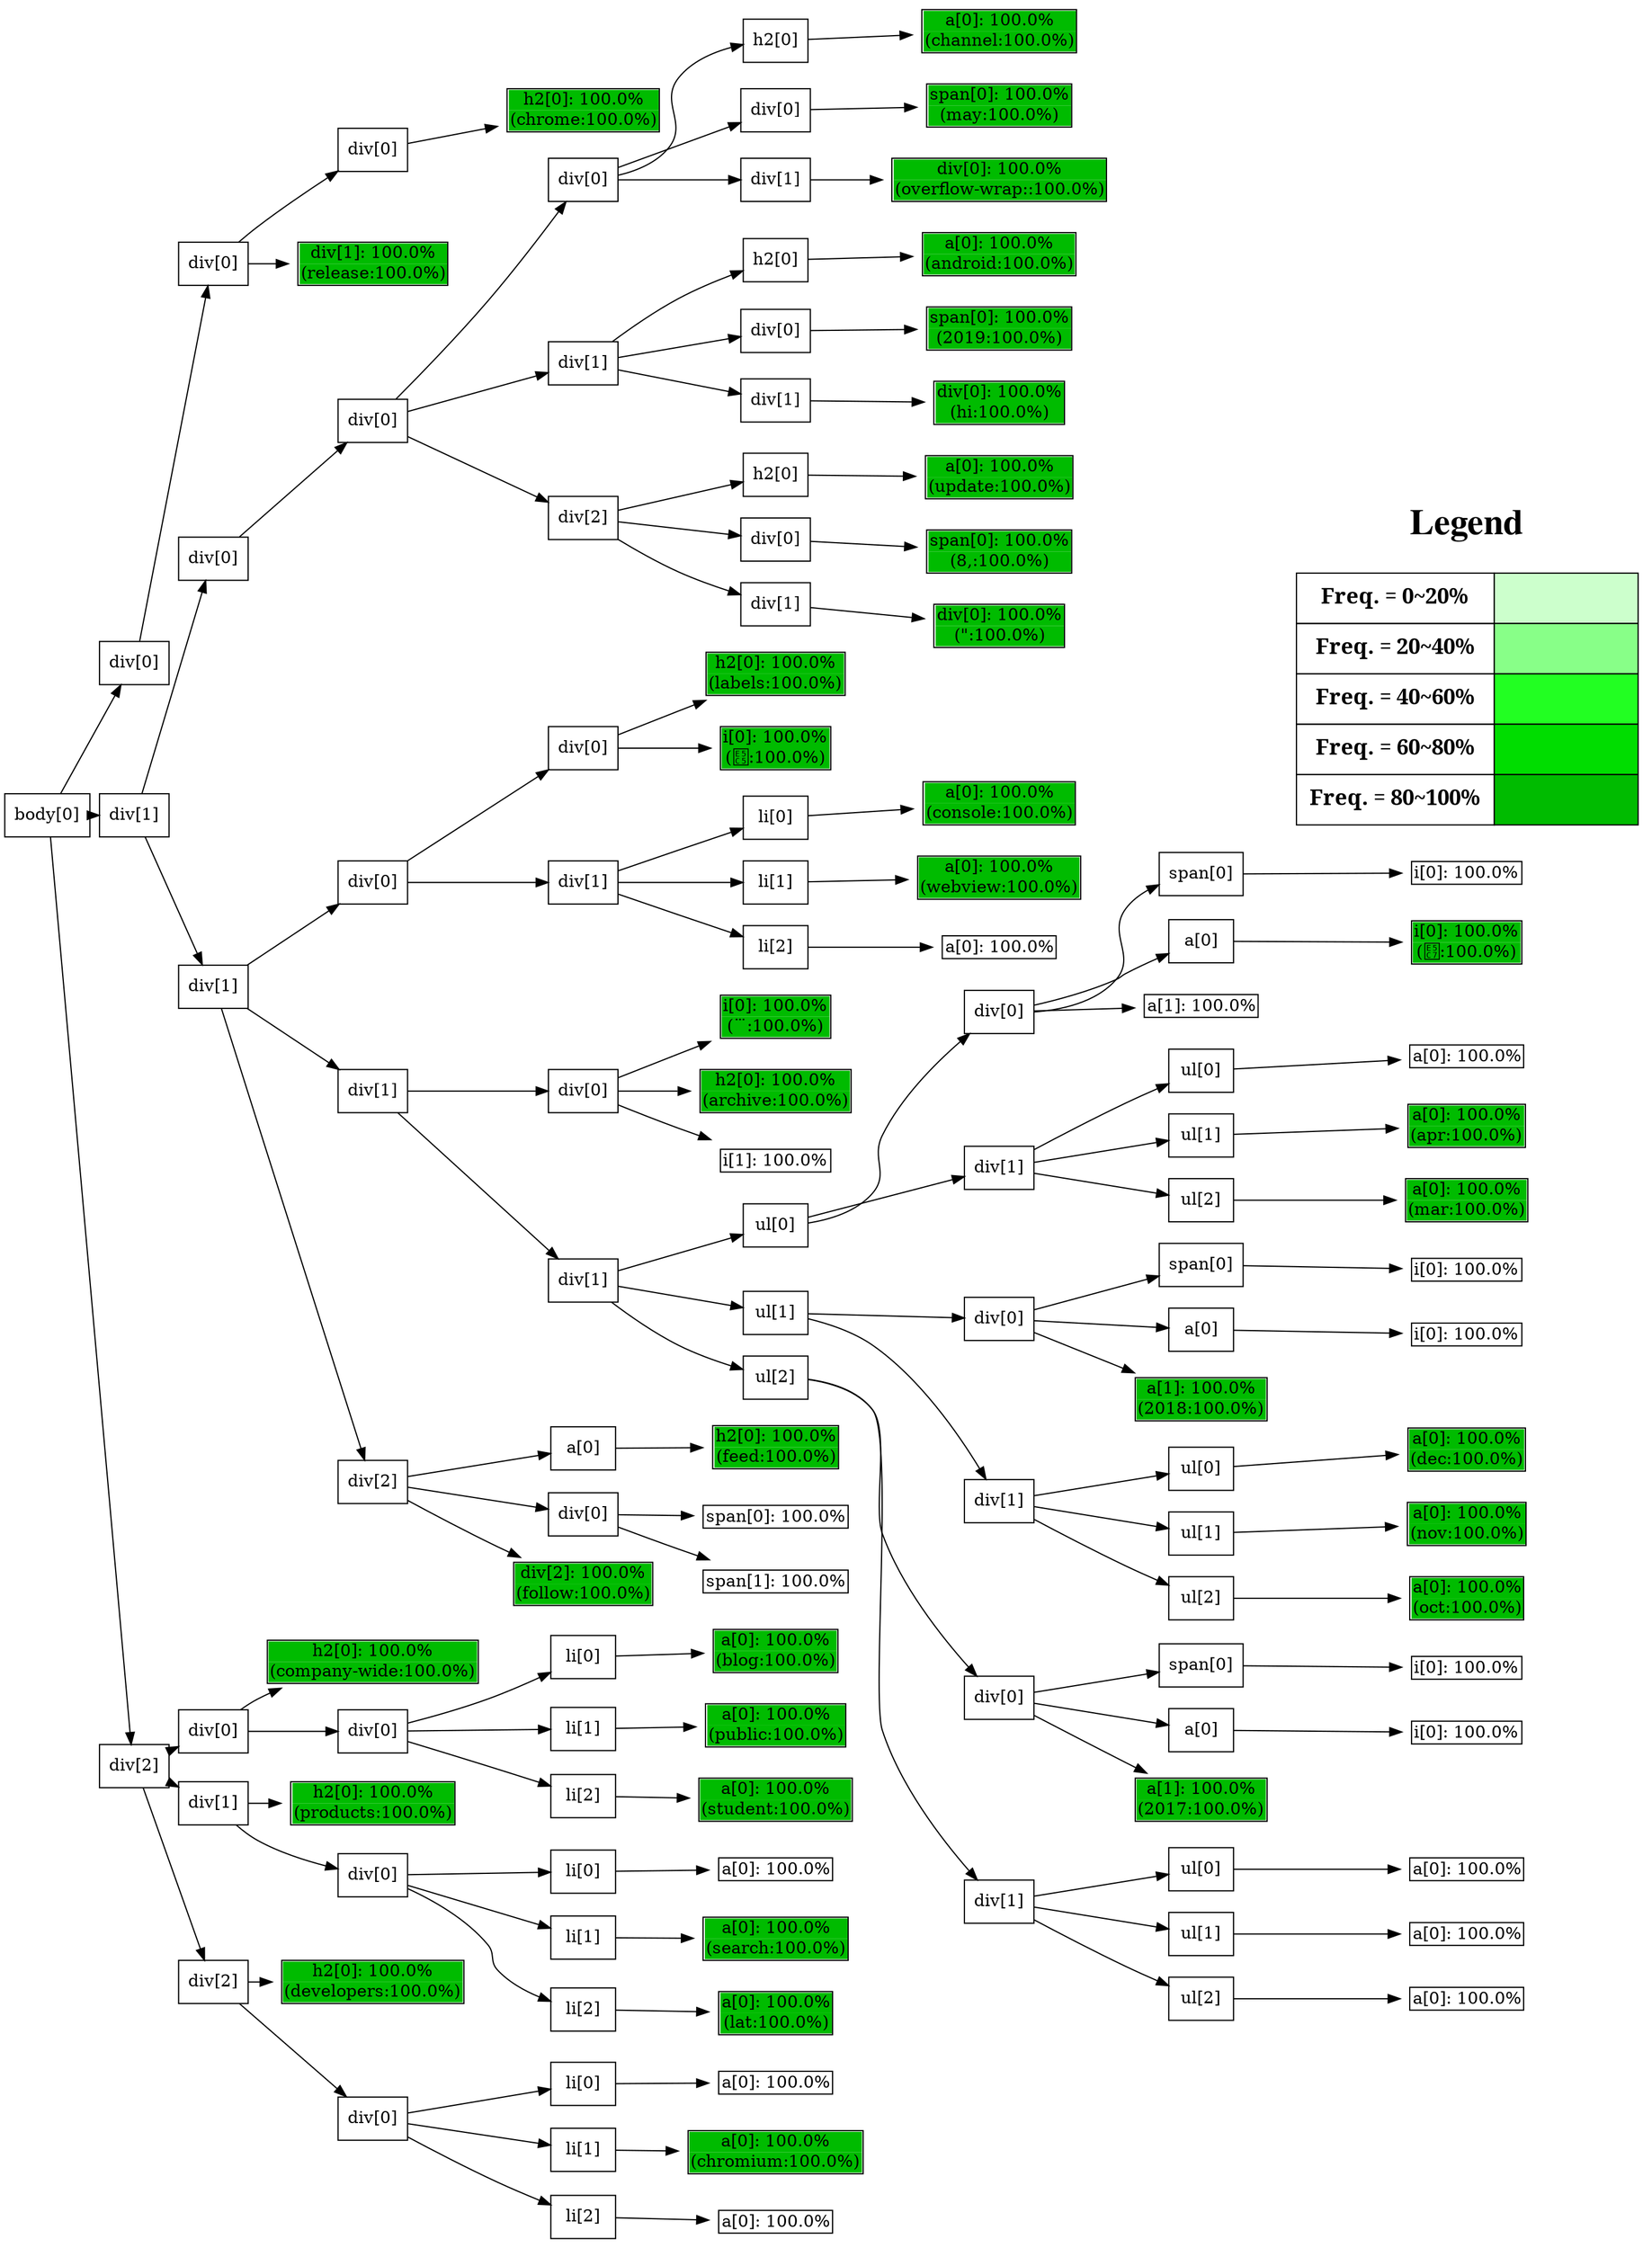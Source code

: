 digraph G {
	graph [bb="0,0,1006.3,1837",
		dpi=200,
		rankdir=LR,
		ranksep=0.005
	];
	node [label="\N"];
	{
		graph [rank=same];
		0		 [height=0.5,
			label="body[0]",
			pos="30.162,1161",
			shape=rectangle,
			width=0.83784];
	}
	{
		graph [rank=same];
		1		 [height=0.5,
			label="div[0]",
			pos="95.324,1445",
			shape=rectangle,
			width=0.75];
		10		 [height=0.5,
			label="div[1]",
			pos="95.324,1161",
			shape=rectangle,
			width=0.75];
		894		 [height=0.5,
			label="div[2]",
			pos="95.324,384",
			shape=rectangle,
			width=0.75];
	}
	{
		graph [rank=same];
		4		 [height=0.5,
			label="div[0]",
			pos="157.32,1623",
			shape=rectangle,
			width=0.75];
		11		 [height=0.5,
			label="div[0]",
			pos="157.32,1253",
			shape=rectangle,
			width=0.75];
		192		 [height=0.5,
			label="div[1]",
			pos="157.32,1033",
			shape=rectangle,
			width=0.75];
		897		 [height=0.5,
			label="div[0]",
			pos="157.32,414",
			shape=rectangle,
			width=0.75];
		909		 [height=0.5,
			label="div[1]",
			pos="157.32,348",
			shape=rectangle,
			width=0.75];
		921		 [height=0.5,
			label="div[2]",
			pos="157.32,203",
			shape=rectangle,
			width=0.75];
	}
	{
		graph [rank=same];
		6		 [height=0.5,
			label="div[0]",
			pos="271.82,1736",
			shape=rectangle,
			width=0.75];
		9		 [height=0.58333,
			label=<<table cellpadding="1.5" cellborder="0" cellspacing="0"><tr><td bgcolor="#00BB00">div[1]: 100.0%</td></tr><tr><td bgcolor="#00BB00">(release:100.0%)</td></tr></table>>,
			pos="271.82,1623",
			shape=none,
			width=1.5972];
		14		 [height=0.5,
			label="div[0]",
			pos="271.82,1454",
			shape=rectangle,
			width=0.75];
		195		 [height=0.5,
			label="div[0]",
			pos="271.82,1120",
			shape=rectangle,
			width=0.75];
		239		 [height=0.5,
			label="div[1]",
			pos="271.82,947",
			shape=rectangle,
			width=0.75];
		883		 [height=0.5,
			label="div[2]",
			pos="271.82,623",
			shape=rectangle,
			width=0.75];
		900		 [height=0.58333,
			label=<<table cellpadding="1.5" cellborder="0" cellspacing="0"><tr><td bgcolor="#00BB00">h2[0]: 100.0%</td></tr><tr><td bgcolor="#00BB00">(company-wide:100.0%)</td></tr></table>>,
			pos="271.82,471",
			shape=none,
			width=2.2083];
		901		 [height=0.5,
			label="div[0]",
			pos="271.82,414",
			shape=rectangle,
			width=0.75];
		912		 [height=0.58333,
			label=<<table cellpadding="1.5" cellborder="0" cellspacing="0"><tr><td bgcolor="#00BB00">h2[0]: 100.0%</td></tr><tr><td bgcolor="#00BB00">(products:100.0%)</td></tr></table>>,
			pos="271.82,348",
			shape=none,
			width=1.7222];
		913		 [height=0.5,
			label="div[0]",
			pos="271.82,290",
			shape=rectangle,
			width=0.75];
		924		 [height=0.58333,
			label=<<table cellpadding="1.5" cellborder="0" cellspacing="0"><tr><td bgcolor="#00BB00">h2[0]: 100.0%</td></tr><tr><td bgcolor="#00BB00">(developers:100.0%)</td></tr></table>>,
			pos="271.82,203",
			shape=none,
			width=1.9028];
		925		 [height=0.5,
			label="div[0]",
			pos="271.82,104",
			shape=rectangle,
			width=0.75];
	}
	{
		graph [rank=same];
		8		 [height=0.58333,
			label=<<table cellpadding="1.5" cellborder="0" cellspacing="0"><tr><td bgcolor="#00BB00">h2[0]: 100.0%</td></tr><tr><td bgcolor="#00BB00">(chrome:100.0%)</td></tr></table>>,
			pos="418.32,1753",
			shape=none,
			width=1.6389];
		15		 [height=0.5,
			label="div[0]",
			pos="418.32,1696",
			shape=rectangle,
			width=0.75];
		32		 [height=0.5,
			label="div[1]",
			pos="418.32,1546",
			shape=rectangle,
			width=0.75];
		49		 [height=0.5,
			label="div[2]",
			pos="418.32,1421",
			shape=rectangle,
			width=0.75];
		196		 [height=0.5,
			label="div[0]",
			pos="418.32,1232",
			shape=rectangle,
			width=0.75];
		199		 [height=0.5,
			label="div[1]",
			pos="418.32,1120",
			shape=rectangle,
			width=0.75];
		240		 [height=0.5,
			label="div[0]",
			pos="418.32,947",
			shape=rectangle,
			width=0.75];
		244		 [height=0.5,
			label="div[1]",
			pos="418.32,799",
			shape=rectangle,
			width=0.75];
		885		 [height=0.5,
			label="a[0]",
			pos="418.32,650",
			shape=rectangle,
			width=0.75];
		887		 [height=0.5,
			label="div[0]",
			pos="418.32,595",
			shape=rectangle,
			width=0.75];
		891		 [height=0.58333,
			label=<<table cellpadding="1.5" cellborder="0" cellspacing="0"><tr><td bgcolor="#00BB00">div[2]: 100.0%</td></tr><tr><td bgcolor="#00BB00">(follow:100.0%)</td></tr></table>>,
			pos="418.32,538",
			shape=none,
			width=1.5556];
		903		 [height=0.5,
			label="li[0]",
			pos="418.32,478",
			shape=rectangle,
			width=0.75];
		905		 [height=0.5,
			label="li[1]",
			pos="418.32,422",
			shape=rectangle,
			width=0.75];
		907		 [height=0.5,
			label="li[2]",
			pos="418.32,365",
			shape=rectangle,
			width=0.75];
		915		 [height=0.5,
			label="li[0]",
			pos="418.32,305",
			shape=rectangle,
			width=0.75];
		917		 [height=0.5,
			label="li[1]",
			pos="418.32,250",
			shape=rectangle,
			width=0.75];
		919		 [height=0.5,
			label="li[2]",
			pos="418.32,192",
			shape=rectangle,
			width=0.75];
		927		 [height=0.5,
			label="li[0]",
			pos="418.32,131",
			shape=rectangle,
			width=0.75];
		929		 [height=0.5,
			label="li[1]",
			pos="418.32,76",
			shape=rectangle,
			width=0.75];
		931		 [height=0.5,
			label="li[2]",
			pos="418.32,19",
			shape=rectangle,
			width=0.75];
	}
	{
		graph [rank=same];
		16		 [height=0.5,
			label="h2[0]",
			pos="551.82,1812",
			shape=rectangle,
			width=0.75];
		18		 [height=0.5,
			label="div[0]",
			pos="551.82,1753",
			shape=rectangle,
			width=0.75];
		21		 [height=0.5,
			label="div[1]",
			pos="551.82,1696",
			shape=rectangle,
			width=0.75];
		33		 [height=0.5,
			label="h2[0]",
			pos="551.82,1633",
			shape=rectangle,
			width=0.75];
		35		 [height=0.5,
			label="div[0]",
			pos="551.82,1575",
			shape=rectangle,
			width=0.75];
		38		 [height=0.5,
			label="div[1]",
			pos="551.82,1518",
			shape=rectangle,
			width=0.75];
		50		 [height=0.5,
			label="h2[0]",
			pos="551.82,1458",
			shape=rectangle,
			width=0.75];
		52		 [height=0.5,
			label="div[0]",
			pos="551.82,1404",
			shape=rectangle,
			width=0.75];
		55		 [height=0.5,
			label="div[1]",
			pos="551.82,1350",
			shape=rectangle,
			width=0.75];
		197		 [height=0.58333,
			label=<<table cellpadding="1.5" cellborder="0" cellspacing="0"><tr><td bgcolor="#00BB00">h2[0]: 100.0%</td></tr><tr><td bgcolor="#00BB00">(labels:100.0%)</td></tr></table>>,
			pos="551.82,1293",
			shape=none,
			width=1.5139];
		198		 [height=0.59722,
			label=<<table cellpadding="1.5" cellborder="0" cellspacing="0"><tr><td bgcolor="#00BB00">i[0]: 100.0%</td></tr><tr><td bgcolor="#00BB00">(:100.0%)</td></tr></table>>,
			pos="551.82,1232",
			shape=none,
			width=1.2778];
		201		 [height=0.5,
			label="li[0]",
			pos="551.82,1174",
			shape=rectangle,
			width=0.75];
		203		 [height=0.5,
			label="li[1]",
			pos="551.82,1120",
			shape=rectangle,
			width=0.75];
		205		 [height=0.5,
			label="li[2]",
			pos="551.82,1066",
			shape=rectangle,
			width=0.75];
		241		 [height=0.59722,
			label=<<table cellpadding="1.5" cellborder="0" cellspacing="0"><tr><td bgcolor="#00BB00">i[0]: 100.0%</td></tr><tr><td bgcolor="#00BB00">(:100.0%)</td></tr></table>>,
			pos="551.82,1008",
			shape=none,
			width=1.2778];
		242		 [height=0.58333,
			label=<<table cellpadding="1.5" cellborder="0" cellspacing="0"><tr><td bgcolor="#00BB00">h2[0]: 100.0%</td></tr><tr><td bgcolor="#00BB00">(archive:100.0%)</td></tr></table>>,
			pos="551.82,947",
			shape=none,
			width=1.625];
		243		 [height=0.5,
			label=<<table cellpadding="1.5" cellborder="0" cellspacing="0"><tr><td bgcolor="None">i[1]: 100.0%</td></tr></table>>,
			pos="551.82,890",
			shape=none,
			width=1.25];
		247		 [height=0.5,
			label="ul[0]",
			pos="551.82,836",
			shape=rectangle,
			width=0.75];
		277		 [height=0.5,
			label="ul[1]",
			pos="551.82,762",
			shape=rectangle,
			width=0.75];
		335		 [height=0.5,
			label="ul[2]",
			pos="551.82,708",
			shape=rectangle,
			width=0.75];
		886		 [height=0.58333,
			label=<<table cellpadding="1.5" cellborder="0" cellspacing="0"><tr><td bgcolor="#00BB00">h2[0]: 100.0%</td></tr><tr><td bgcolor="#00BB00">(feed:100.0%)</td></tr></table>>,
			pos="551.82,651",
			shape=none,
			width=1.3889];
		889		 [height=0.5,
			label=<<table cellpadding="1.5" cellborder="0" cellspacing="0"><tr><td bgcolor="None">span[0]: 100.0%</td></tr></table>>,
			pos="551.82,594",
			shape=none,
			width=1.5556];
		890		 [height=0.5,
			label=<<table cellpadding="1.5" cellborder="0" cellspacing="0"><tr><td bgcolor="None">span[1]: 100.0%</td></tr></table>>,
			pos="551.82,540",
			shape=none,
			width=1.5556];
		904		 [height=0.58333,
			label=<<table cellpadding="1.5" cellborder="0" cellspacing="0"><tr><td bgcolor="#00BB00">a[0]: 100.0%</td></tr><tr><td bgcolor="#00BB00">(blog:100.0%)</td></tr></table>>,
			pos="551.82,483",
			shape=none,
			width=1.4028];
		906		 [height=0.58333,
			label=<<table cellpadding="1.5" cellborder="0" cellspacing="0"><tr><td bgcolor="#00BB00">a[0]: 100.0%</td></tr><tr><td bgcolor="#00BB00">(public:100.0%)</td></tr></table>>,
			pos="551.82,423",
			shape=none,
			width=1.5417];
		908		 [height=0.58333,
			label=<<table cellpadding="1.5" cellborder="0" cellspacing="0"><tr><td bgcolor="#00BB00">a[0]: 100.0%</td></tr><tr><td bgcolor="#00BB00">(student:100.0%)</td></tr></table>>,
			pos="551.82,363",
			shape=none,
			width=1.6111];
		916		 [height=0.5,
			label=<<table cellpadding="1.5" cellborder="0" cellspacing="0"><tr><td bgcolor="None">a[0]: 100.0%</td></tr></table>>,
			pos="551.82,306",
			shape=none,
			width=1.2917];
		918		 [height=0.58333,
			label=<<table cellpadding="1.5" cellborder="0" cellspacing="0"><tr><td bgcolor="#00BB00">a[0]: 100.0%</td></tr><tr><td bgcolor="#00BB00">(search:100.0%)</td></tr></table>>,
			pos="551.82,249",
			shape=none,
			width=1.5556];
		920		 [height=0.58333,
			label=<<table cellpadding="1.5" cellborder="0" cellspacing="0"><tr><td bgcolor="#00BB00">a[0]: 100.0%</td></tr><tr><td bgcolor="#00BB00">(lat:100.0%)</td></tr></table>>,
			pos="551.82,189",
			shape=none,
			width=1.2917];
		928		 [height=0.5,
			label=<<table cellpadding="1.5" cellborder="0" cellspacing="0"><tr><td bgcolor="None">a[0]: 100.0%</td></tr></table>>,
			pos="551.82,132",
			shape=none,
			width=1.2917];
		930		 [height=0.58333,
			label=<<table cellpadding="1.5" cellborder="0" cellspacing="0"><tr><td bgcolor="#00BB00">a[0]: 100.0%</td></tr><tr><td bgcolor="#00BB00">(chromium:100.0%)</td></tr></table>>,
			pos="551.82,75",
			shape=none,
			width=1.8472];
		932		 [height=0.5,
			label=<<table cellpadding="1.5" cellborder="0" cellspacing="0"><tr><td bgcolor="None">a[0]: 100.0%</td></tr></table>>,
			pos="551.82,18",
			shape=none,
			width=1.2917];
	}
	{
		graph [rank=same];
		17		 [height=0.58333,
			label=<<table cellpadding="1.5" cellborder="0" cellspacing="0"><tr><td bgcolor="#00BB00">a[0]: 100.0%</td></tr><tr><td bgcolor="#00BB00">(channel:100.0%)</td></tr></table>>,
			pos="707.32,1816",
			shape=none,
			width=1.6528];
		20		 [height=0.58333,
			label=<<table cellpadding="1.5" cellborder="0" cellspacing="0"><tr><td bgcolor="#00BB00">span[0]: 100.0%</td></tr><tr><td bgcolor="#00BB00">(may:100.0%)</td></tr></table>>,
			pos="707.32,1756",
			shape=none,
			width=1.5556];
		22		 [height=0.58333,
			label=<<table cellpadding="1.5" cellborder="0" cellspacing="0"><tr><td bgcolor="#00BB00">div[0]: 100.0%</td></tr><tr><td bgcolor="#00BB00">(overflow-wrap::100.0%)</td></tr></table>>,
			pos="707.32,1696",
			shape=none,
			width=2.25];
		34		 [height=0.58333,
			label=<<table cellpadding="1.5" cellborder="0" cellspacing="0"><tr><td bgcolor="#00BB00">a[0]: 100.0%</td></tr><tr><td bgcolor="#00BB00">(android:100.0%)</td></tr></table>>,
			pos="707.32,1636",
			shape=none,
			width=1.6528];
		37		 [height=0.58333,
			label=<<table cellpadding="1.5" cellborder="0" cellspacing="0"><tr><td bgcolor="#00BB00">span[0]: 100.0%</td></tr><tr><td bgcolor="#00BB00">(2019:100.0%)</td></tr></table>>,
			pos="707.32,1576",
			shape=none,
			width=1.5556];
		39		 [height=0.58333,
			label=<<table cellpadding="1.5" cellborder="0" cellspacing="0"><tr><td bgcolor="#00BB00">div[0]: 100.0%</td></tr><tr><td bgcolor="#00BB00">(hi:100.0%)</td></tr></table>>,
			pos="707.32,1516",
			shape=none,
			width=1.4444];
		51		 [height=0.58333,
			label=<<table cellpadding="1.5" cellborder="0" cellspacing="0"><tr><td bgcolor="#00BB00">a[0]: 100.0%</td></tr><tr><td bgcolor="#00BB00">(update:100.0%)</td></tr></table>>,
			pos="707.32,1456",
			shape=none,
			width=1.5694];
		54		 [height=0.58333,
			label=<<table cellpadding="1.5" cellborder="0" cellspacing="0"><tr><td bgcolor="#00BB00">span[0]: 100.0%</td></tr><tr><td bgcolor="#00BB00">(8,:100.0%)</td></tr></table>>,
			pos="707.32,1396",
			shape=none,
			width=1.5556];
		56		 [height=0.58333,
			label=<<table cellpadding="1.5" cellborder="0" cellspacing="0"><tr><td bgcolor="#00BB00">div[0]: 100.0%</td></tr><tr><td bgcolor="#00BB00">(&quot;:100.0%)</td></tr></table>>,
			pos="707.32,1336",
			shape=none,
			width=1.4444];
		202		 [height=0.58333,
			label=<<table cellpadding="1.5" cellborder="0" cellspacing="0"><tr><td bgcolor="#00BB00">a[0]: 100.0%</td></tr><tr><td bgcolor="#00BB00">(console:100.0%)</td></tr></table>>,
			pos="707.32,1183",
			shape=none,
			width=1.6528];
		204		 [height=0.58333,
			label=<<table cellpadding="1.5" cellborder="0" cellspacing="0"><tr><td bgcolor="#00BB00">a[0]: 100.0%</td></tr><tr><td bgcolor="#00BB00">(webview:100.0%)</td></tr></table>>,
			pos="707.32,1123",
			shape=none,
			width=1.75];
		206		 [height=0.5,
			label=<<table cellpadding="1.5" cellborder="0" cellspacing="0"><tr><td bgcolor="None">a[0]: 100.0%</td></tr></table>>,
			pos="707.32,1066",
			shape=none,
			width=1.2917];
		249		 [height=0.5,
			label="div[0]",
			pos="707.32,1012",
			shape=rectangle,
			width=0.75];
		256		 [height=0.5,
			label="div[1]",
			pos="707.32,882",
			shape=rectangle,
			width=0.75];
		279		 [height=0.5,
			label="div[0]",
			pos="707.32,752",
			shape=rectangle,
			width=0.75];
		286		 [height=0.5,
			label="div[1]",
			pos="707.32,606",
			shape=rectangle,
			width=0.75];
		337		 [height=0.5,
			label="div[0]",
			pos="707.32,443",
			shape=rectangle,
			width=0.75];
		344		 [height=0.5,
			label="div[1]",
			pos="707.32,275",
			shape=rectangle,
			width=0.75];
	}
	{
		graph [rank=same];
		250		 [height=0.5,
			label="span[0]",
			pos="848.32,1127",
			shape=rectangle,
			width=0.80537];
		252		 [height=0.5,
			label="a[0]",
			pos="848.32,1071",
			shape=rectangle,
			width=0.75];
		255		 [height=0.5,
			label=<<table cellpadding="1.5" cellborder="0" cellspacing="0"><tr><td bgcolor="None">a[1]: 100.0%</td></tr></table>>,
			pos="848.32,1017",
			shape=none,
			width=1.2917];
		257		 [height=0.5,
			label="ul[0]",
			pos="848.32,963",
			shape=rectangle,
			width=0.75];
		261		 [height=0.5,
			label="ul[1]",
			pos="848.32,909",
			shape=rectangle,
			width=0.75];
		265		 [height=0.5,
			label="ul[2]",
			pos="848.32,855",
			shape=rectangle,
			width=0.75];
		280		 [height=0.5,
			label="span[0]",
			pos="848.32,801",
			shape=rectangle,
			width=0.80537];
		282		 [height=0.5,
			label="a[0]",
			pos="848.32,747",
			shape=rectangle,
			width=0.75];
		285		 [height=0.58333,
			label=<<table cellpadding="1.5" cellborder="0" cellspacing="0"><tr><td bgcolor="#00BB00">a[1]: 100.0%</td></tr><tr><td bgcolor="#00BB00">(2018:100.0%)</td></tr></table>>,
			pos="848.32,690",
			shape=none,
			width=1.4444];
		287		 [height=0.5,
			label="ul[0]",
			pos="848.32,633",
			shape=rectangle,
			width=0.75];
		291		 [height=0.5,
			label="ul[1]",
			pos="848.32,579",
			shape=rectangle,
			width=0.75];
		295		 [height=0.5,
			label="ul[2]",
			pos="848.32,525",
			shape=rectangle,
			width=0.75];
		338		 [height=0.5,
			label="span[0]",
			pos="848.32,470",
			shape=rectangle,
			width=0.80537];
		340		 [height=0.5,
			label="a[0]",
			pos="848.32,416",
			shape=rectangle,
			width=0.75];
		343		 [height=0.58333,
			label=<<table cellpadding="1.5" cellborder="0" cellspacing="0"><tr><td bgcolor="#00BB00">a[1]: 100.0%</td></tr><tr><td bgcolor="#00BB00">(2017:100.0%)</td></tr></table>>,
			pos="848.32,359",
			shape=none,
			width=1.4444];
		345		 [height=0.5,
			label="ul[0]",
			pos="848.32,302",
			shape=rectangle,
			width=0.75];
		349		 [height=0.5,
			label="ul[1]",
			pos="848.32,248",
			shape=rectangle,
			width=0.75];
		353		 [height=0.5,
			label="ul[2]",
			pos="848.32,194",
			shape=rectangle,
			width=0.75];
	}
	{
		graph [rank=same];
		251		 [height=0.5,
			label=<<table cellpadding="1.5" cellborder="0" cellspacing="0"><tr><td bgcolor="None">i[0]: 100.0%</td></tr></table>>,
			pos="957.32,1128",
			shape=none,
			width=1.25];
		254		 [height=0.59722,
			label=<<table cellpadding="1.5" cellborder="0" cellspacing="0"><tr><td bgcolor="#00BB00">i[0]: 100.0%</td></tr><tr><td bgcolor="#00BB00">(:100.0%)</td></tr></table>>,
			pos="957.32,1070",
			shape=none,
			width=1.2778];
		260		 [height=0.5,
			label=<<table cellpadding="1.5" cellborder="0" cellspacing="0"><tr><td bgcolor="None">a[0]: 100.0%</td></tr></table>>,
			pos="957.32,972",
			shape=none,
			width=1.2917];
		264		 [height=0.58333,
			label=<<table cellpadding="1.5" cellborder="0" cellspacing="0"><tr><td bgcolor="#00BB00">a[0]: 100.0%</td></tr><tr><td bgcolor="#00BB00">(apr:100.0%)</td></tr></table>>,
			pos="957.32,915",
			shape=none,
			width=1.3056];
		268		 [height=0.58333,
			label=<<table cellpadding="1.5" cellborder="0" cellspacing="0"><tr><td bgcolor="#00BB00">a[0]: 100.0%</td></tr><tr><td bgcolor="#00BB00">(mar:100.0%)</td></tr></table>>,
			pos="957.32,855",
			shape=none,
			width=1.3611];
		281		 [height=0.5,
			label=<<table cellpadding="1.5" cellborder="0" cellspacing="0"><tr><td bgcolor="None">i[0]: 100.0%</td></tr></table>>,
			pos="957.32,798",
			shape=none,
			width=1.25];
		284		 [height=0.5,
			label=<<table cellpadding="1.5" cellborder="0" cellspacing="0"><tr><td bgcolor="None">i[0]: 100.0%</td></tr></table>>,
			pos="957.32,744",
			shape=none,
			width=1.25];
		290		 [height=0.58333,
			label=<<table cellpadding="1.5" cellborder="0" cellspacing="0"><tr><td bgcolor="#00BB00">a[0]: 100.0%</td></tr><tr><td bgcolor="#00BB00">(dec:100.0%)</td></tr></table>>,
			pos="957.32,645",
			shape=none,
			width=1.3194];
		294		 [height=0.58333,
			label=<<table cellpadding="1.5" cellborder="0" cellspacing="0"><tr><td bgcolor="#00BB00">a[0]: 100.0%</td></tr><tr><td bgcolor="#00BB00">(nov:100.0%)</td></tr></table>>,
			pos="957.32,585",
			shape=none,
			width=1.3472];
		298		 [height=0.58333,
			label=<<table cellpadding="1.5" cellborder="0" cellspacing="0"><tr><td bgcolor="#00BB00">a[0]: 100.0%</td></tr><tr><td bgcolor="#00BB00">(oct:100.0%)</td></tr></table>>,
			pos="957.32,525",
			shape=none,
			width=1.2917];
		339		 [height=0.5,
			label=<<table cellpadding="1.5" cellborder="0" cellspacing="0"><tr><td bgcolor="None">i[0]: 100.0%</td></tr></table>>,
			pos="957.32,468",
			shape=none,
			width=1.25];
		342		 [height=0.5,
			label=<<table cellpadding="1.5" cellborder="0" cellspacing="0"><tr><td bgcolor="None">i[0]: 100.0%</td></tr></table>>,
			pos="957.32,414",
			shape=none,
			width=1.25];
		348		 [height=0.5,
			label=<<table cellpadding="1.5" cellborder="0" cellspacing="0"><tr><td bgcolor="None">a[0]: 100.0%</td></tr></table>>,
			pos="957.32,302",
			shape=none,
			width=1.2917];
		352		 [height=0.5,
			label=<<table cellpadding="1.5" cellborder="0" cellspacing="0"><tr><td bgcolor="None">a[0]: 100.0%</td></tr></table>>,
			pos="957.32,248",
			shape=none,
			width=1.2917];
		356		 [height=0.5,
			label=<<table cellpadding="1.5" cellborder="0" cellspacing="0"><tr><td bgcolor="None">a[0]: 100.0%</td></tr></table>>,
			pos="957.32,194",
			shape=none,
			width=1.2917];
	}
	0 -> 1	 [pos="e,91.184,1427 34.337,1179.2 45.417,1227.5 75.623,1359.1 88.908,1417"];
	0 -> 10	 [pos="e,68.026,1161 60.454,1161 60.612,1161 60.77,1161 60.928,1161"];
	0 -> 894	 [pos="e,93.789,402.31 31.677,1142.9 40.227,1041 82.445,537.57 92.953,412.28"];
	1 -> 4	 [pos="e,151.02,1604.9 101.61,1463 112.47,1494.2 134.82,1558.4 147.67,1595.3"];
	10 -> 11	 [pos="e,145.1,1234.9 107.57,1179.2 116.66,1192.7 129.19,1211.2 139.4,1226.4"];
	10 -> 192	 [pos="e,148.42,1051.4 104.08,1142.9 114.45,1121.5 131.85,1085.6 143.92,1060.7"];
	894 -> 897	 [pos="e,130.21,400.88 122.34,397.07 122.5,397.15 122.66,397.23 122.83,397.31"];
	894 -> 909	 [pos="e,130.21,363.74 122.34,368.31 122.5,368.22 122.66,368.13 122.83,368.03"];
	894 -> 921	 [pos="e,151.09,221.21 101.5,365.98 112.33,334.35 134.84,268.63 147.73,231.02"];
	4 -> 6	 [pos="e,253.47,1717.9 175.72,1641.2 194.83,1660 224.89,1689.7 246.29,1710.8"];
	4 -> 9	 [pos="e,214.23,1623 184.46,1623 190.5,1623 197.17,1623 204.05,1623"];
	11 -> 14	 [pos="e,261.57,1436 167.69,1271.2 187.95,1306.8 232.92,1385.7 256.58,1427.2"];
	192 -> 195	 [pos="e,248.13,1102 181.05,1051 198.17,1064 221.46,1081.7 240.16,1095.9"];
	192 -> 239	 [pos="e,247.85,965 181.33,1015 198.27,1002.2 221.17,985.05 239.69,971.14"];
	192 -> 883	 [pos="e,266.69,641.4 162.39,1014.9 180.49,950.04 242.04,729.65 263.98,651.1"];
	897 -> 900	 [pos="e,210.22,449.86 178.85,432.18 183.16,435.36 187.77,438.46 192.32,441 195.16,442.58 198.09,444.11 201.09,445.59"];
	897 -> 901	 [pos="e,244.49,414 184.46,414 199.32,414 217.97,414 234.22,414"];
	909 -> 912	 [pos="e,209.65,348 184.46,348 189.13,348 194.18,348 199.41,348"];
	909 -> 913	 [pos="e,244.61,296.87 175.98,329.81 181.01,325.54 186.64,321.28 192.32,318 205.48,310.4 221.04,304.37 234.89,299.87"];
	921 -> 924	 [pos="e,203.29,203 184.46,203 187.28,203 190.23,203 193.28,203"];
	921 -> 925	 [pos="e,250.96,122.04 178.33,184.84 196.56,169.07 223.14,146.09 243.3,128.66"];
	6 -> 8	 [pos="e,359.08,1746.1 299.04,1739.2 313.15,1740.8 331.09,1742.9 348.75,1744.9"];
	14 -> 15	 [pos="e,407.38,1677.9 282.84,1472.2 308.46,1514.5 372.17,1619.8 402.19,1669.3"];
	14 -> 32	 [pos="e,391.26,1529 299.04,1471.1 322.57,1485.9 356.78,1507.4 382.53,1523.5"];
	14 -> 49	 [pos="e,391.26,1427.1 299.04,1447.9 322.16,1442.7 355.59,1435.1 381.18,1429.4"];
	195 -> 196	 [pos="e,394.47,1213.8 295.69,1138.2 320.38,1157.1 359.08,1186.7 386.39,1207.6"];
	195 -> 199	 [pos="e,391.26,1120 299.04,1120 322.16,1120 355.59,1120 381.18,1120"];
	239 -> 240	 [pos="e,391.26,947 299.04,947 322.16,947 355.59,947 381.18,947"];
	239 -> 244	 [pos="e,400.21,817.3 289.79,928.85 315.71,902.67 363.71,854.17 393.15,824.43"];
	883 -> 885	 [pos="e,391.26,645.01 299.04,628.02 322.16,632.28 355.59,638.44 381.18,643.15"];
	883 -> 887	 [pos="e,391.26,600.17 299.04,617.8 322.16,613.38 355.59,606.99 381.18,602.1"];
	883 -> 891	 [pos="e,375.86,559.01 299.02,605.01 316.1,593.94 338.72,579.68 359.32,568 361.81,566.59 364.36,565.17 366.96,563.76"];
	901 -> 903	 [pos="e,391.13,466.91 298.95,419.91 314.98,424.19 335.23,430.99 351.32,441 355.59,443.66 355.24,446.07 359.32,449 366.25,453.96 374.16,\
458.49 381.88,462.42"];
	901 -> 905	 [pos="e,391.26,420.52 299.04,415.49 322.16,416.75 355.59,418.57 381.18,419.97"];
	901 -> 907	 [pos="e,391.26,374.05 299.04,404.9 322.27,397.13 355.89,385.88 381.52,377.31"];
	913 -> 915	 [pos="e,391.26,302.23 299.04,292.79 322.16,295.15 355.59,298.58 381.18,301.2"];
	913 -> 917	 [pos="e,391.26,257.39 299.04,282.57 322.27,276.23 355.89,267.05 381.52,260.05"];
	913 -> 919	 [pos="e,391.04,203.42 299,273.21 315.06,262.66 335.31,248.19 351.32,233 355.45,229.08 354.93,226.62 359.32,223 366.12,217.39 374.1,212.37 \
381.95,208.09"];
	925 -> 927	 [pos="e,391.26,126.01 299.04,109.02 322.16,113.28 355.59,119.44 381.18,124.15"];
	925 -> 929	 [pos="e,391.26,81.173 299.04,98.799 322.16,94.379 355.59,87.991 381.18,83.1"];
	925 -> 931	 [pos="e,391.03,32.231 299.02,86.011 316.1,74.939 338.72,60.682 359.32,49 366.49,44.935 374.28,40.793 381.77,36.937"];
	15 -> 16	 [pos="e,524.49,1805.5 445.56,1702.2 457.11,1706.2 469.65,1712.7 477.32,1723 492.61,1743.5 470.23,1759.3 485.32,1780 492.57,1789.9 503.72,\
1796.9 514.83,1801.8"];
	15 -> 18	 [pos="e,524.39,1741.3 445.34,1707.5 465.38,1716.1 492.94,1727.9 515,1737.3"];
	15 -> 21	 [pos="e,524.39,1696 445.34,1696 465.11,1696 492.2,1696 514.11,1696"];
	32 -> 33	 [pos="e,524.78,1622.3 437.22,1564.1 450.1,1575.8 467.92,1590.9 485.32,1602 494.69,1608 505.39,1613.4 515.42,1618.1"];
	32 -> 35	 [pos="e,524.39,1569 445.34,1551.9 465.2,1556.2 492.45,1562.1 514.41,1566.9"];
	32 -> 38	 [pos="e,524.39,1523.8 445.34,1540.3 465.2,1536.2 492.45,1530.5 514.41,1525.8"];
	49 -> 50	 [pos="e,524.39,1450.4 445.34,1428.5 465.29,1434 492.69,1441.6 514.7,1447.7"];
	49 -> 52	 [pos="e,524.39,1407.5 445.34,1417.6 465.2,1415 492.45,1411.6 514.41,1408.8"];
	49 -> 55	 [pos="e,524.75,1359.6 443.38,1402.9 455.67,1394.4 470.91,1384.6 485.32,1377 494.76,1372 505.31,1367.4 515.18,1363.4"];
	196 -> 197	 [pos="e,504.93,1271.9 445.35,1244.6 457.55,1250.2 472.15,1257 485.32,1263 488.69,1264.5 492.15,1266.1 495.65,1267.7"];
	196 -> 198	 [pos="e,505.65,1232 445.34,1232 459.8,1232 478.17,1232 495.56,1232"];
	199 -> 201	 [pos="e,524.39,1162.9 445.34,1130.9 465.38,1139 492.94,1150.2 515,1159.1"];
	199 -> 203	 [pos="e,524.39,1120 445.34,1120 465.11,1120 492.2,1120 514.11,1120"];
	199 -> 205	 [pos="e,524.39,1077.1 445.34,1109.1 465.38,1101 492.94,1089.8 515,1080.9"];
	240 -> 241	 [pos="e,505.65,986.9 445.34,959.34 460.07,966.07 478.85,974.66 496.53,982.74"];
	240 -> 242	 [pos="e,493.14,947 445.34,947 456.33,947 469.58,947 482.94,947"];
	240 -> 243	 [pos="e,506.66,908.09 445.61,934.52 457.73,929.04 472.2,922.6 485.32,917 489.19,915.35 493.2,913.66 497.23,911.98"];
	244 -> 247	 [pos="e,524.39,828.4 445.34,806.49 465.29,812.02 492.69,819.61 514.7,825.71"];
	244 -> 277	 [pos="e,524.39,769.6 445.34,791.51 465.29,785.98 492.69,778.39 514.7,772.29"];
	244 -> 335	 [pos="e,524.8,716.35 433.88,780.77 446.58,766.78 465.6,747.75 485.32,735 494.52,729.05 505.24,724 515.36,719.94"];
	885 -> 886	 [pos="e,501.63,650.62 445.34,650.2 458.59,650.3 475.12,650.43 491.18,650.55"];
	887 -> 889	 [pos="e,495.63,594.42 445.34,594.8 456.99,594.71 471.18,594.6 485.35,594.5"];
	887 -> 890	 [pos="e,507.09,558.09 445.36,583.63 457.55,578.52 472.15,572.43 485.32,567 489.39,565.33 493.59,563.6 497.82,561.87"];
	903 -> 904	 [pos="e,501.09,481.1 445.34,479.01 458.46,479.5 474.81,480.12 490.73,480.71"];
	905 -> 906	 [pos="e,496.17,422.58 445.34,422.2 457.11,422.29 471.47,422.4 485.79,422.51"];
	907 -> 908	 [pos="e,493.7,363.87 445.34,364.6 456.45,364.43 469.87,364.23 483.38,364.03"];
	915 -> 916	 [pos="e,505.12,305.65 445.34,305.2 459.67,305.31 477.84,305.45 495.1,305.58"];
	917 -> 918	 [pos="e,495.63,249.42 445.34,249.8 456.99,249.71 471.18,249.6 485.35,249.5"];
	919 -> 920	 [pos="e,505.12,190.05 445.34,191.39 459.67,191.07 477.84,190.66 495.1,190.27"];
	927 -> 928	 [pos="e,505.12,131.65 445.34,131.2 459.67,131.31 477.84,131.45 495.1,131.58"];
	929 -> 930	 [pos="e,485.1,75.5 445.34,75.798 454.12,75.732 464.33,75.655 474.9,75.576"];
	931 -> 932	 [pos="e,505.12,18.35 445.34,18.798 459.67,18.69 477.84,18.554 495.1,18.425"];
	16 -> 17	 [pos="e,647.69,1814.5 578.91,1812.7 595.21,1813.1 616.78,1813.7 637.57,1814.2"];
	18 -> 20	 [pos="e,651.26,1754.9 578.91,1753.5 596.11,1753.9 619.18,1754.3 641.01,1754.7"];
	21 -> 22	 [pos="e,626.09,1696 578.91,1696 589.52,1696 602.36,1696 615.76,1696"];
	33 -> 34	 [pos="e,647.69,1634.8 578.91,1633.5 595.21,1633.8 616.78,1634.3 637.57,1634.7"];
	35 -> 37	 [pos="e,651.26,1575.6 578.91,1575.2 596.11,1575.3 619.18,1575.4 641.01,1575.6"];
	38 -> 39	 [pos="e,655.11,1516.7 578.91,1517.7 597.18,1517.4 622.05,1517.1 645.05,1516.8"];
	50 -> 51	 [pos="e,650.61,1456.7 578.91,1457.7 595.96,1457.4 618.77,1457.1 640.44,1456.9"];
	52 -> 54	 [pos="e,651.26,1398.9 578.91,1402.6 596.11,1401.7 619.18,1400.5 641.01,1399.4"];
	55 -> 56	 [pos="e,655.11,1340.7 578.91,1347.6 597.18,1345.9 622.05,1343.7 645.05,1341.6"];
	201 -> 202	 [pos="e,647.69,1179.5 578.91,1175.6 595.21,1176.5 616.78,1177.8 637.57,1179"];
	203 -> 204	 [pos="e,644.08,1121.8 578.91,1120.5 594.25,1120.8 614.25,1121.2 633.88,1121.6"];
	205 -> 206	 [pos="e,660.75,1066 578.91,1066 598.63,1066 626.05,1066 650.49,1066"];
	247 -> 249	 [pos="e,688.3,993.8 578.9,840.54 592.72,844.26 608.62,850.97 618.32,863 631.35,879.15 617.88,890.05 626.32,909 639.49,938.53 663,967.02 \
681.32,986.52"];
	247 -> 256	 [pos="e,680.29,874 578.91,844.01 604.25,851.51 642.31,862.77 670.42,871.08"];
	277 -> 279	 [pos="e,680.29,753.74 578.91,760.26 604.14,758.64 641.98,756.2 670.05,754.4"];
	277 -> 286	 [pos="e,695.28,624.04 578.97,754.94 591.83,750.66 606.86,744.2 618.32,735 623.08,731.18 664.83,669.43 689.43,632.77"];
	335 -> 337	 [pos="e,692.83,461.04 579.02,703.9 593.06,700.3 609.13,693.57 618.32,681 631.75,662.65 619.44,600.67 626.32,579 639.49,537.59 667.29,495.45 \
686.63,469.28"];
	335 -> 344	 [pos="e,692.83,293.26 578.92,704.16 593.11,700.63 609.36,693.89 618.32,681 635.14,656.82 618.3,444.34 626.32,416 638.6,372.62 667.09,328.48 \
686.78,301.42"];
	249 -> 250	 [pos="e,819.33,1116.8 734.38,1013.8 752.43,1016.5 775.18,1023.1 788.32,1039 805.21,1059.4 781.42,1076.1 796.32,1098 799.99,1103.4 805,\
1107.9 810.48,1111.6"];
	249 -> 252	 [pos="e,821.12,1057.4 734.58,1019.3 750.59,1024.1 771.03,1030.9 788.32,1039 792.12,1040.8 792.68,1041.9 796.32,1044 801.42,1046.9 806.85,\
1049.9 812.22,1052.7"];
	249 -> 255	 [pos="e,801.79,1015.3 734.51,1013 750.73,1013.5 771.94,1014.3 791.65,1015"];
	256 -> 257	 [pos="e,821.15,949.32 734.71,899.26 752.17,910.11 775.37,924.22 796.32,936 801.44,938.87 806.88,941.82 812.26,944.67"];
	256 -> 261	 [pos="e,821.22,903.81 734.51,887.21 756.36,891.39 787.26,897.31 811.36,901.92"];
	256 -> 265	 [pos="e,821.22,860.19 734.51,876.79 756.36,872.61 787.26,866.69 811.36,862.08"];
	279 -> 280	 [pos="e,819.28,790.91 734.51,761.45 755.89,768.88 785.95,779.32 809.81,787.62"];
	279 -> 282	 [pos="e,821.22,747.96 734.51,751.04 756.26,750.26 786.99,749.18 811.04,748.32"];
	279 -> 285	 [pos="e,800.38,711.08 734.51,740.05 750.61,732.97 771.62,723.73 791.21,715.12"];
	286 -> 287	 [pos="e,821.22,627.81 734.51,611.21 756.36,615.39 787.26,621.31 811.36,625.92"];
	286 -> 291	 [pos="e,821.22,584.19 734.51,600.79 756.36,596.61 787.26,590.69 811.36,586.08"];
	286 -> 295	 [pos="e,821.15,538.68 734.71,588.74 752.17,577.89 775.37,563.78 796.32,552 801.44,549.13 806.88,546.18 812.26,543.33"];
	337 -> 338	 [pos="e,819.28,464.44 734.51,448.21 755.7,452.26 785.42,457.95 809.17,462.5"];
	337 -> 340	 [pos="e,821.22,421.19 734.51,437.79 756.36,433.61 787.26,427.69 811.36,423.08"];
	337 -> 343	 [pos="e,811.62,380.04 734.5,426.3 752.07,415.55 775.48,401.33 796.32,389 798.48,387.72 800.69,386.42 802.93,385.11"];
	344 -> 345	 [pos="e,821.22,296.81 734.51,280.21 756.36,284.39 787.26,290.31 811.36,294.92"];
	344 -> 349	 [pos="e,821.22,253.19 734.51,269.79 756.36,265.61 787.26,259.69 811.36,255.08"];
	344 -> 353	 [pos="e,821.15,207.68 734.71,257.74 752.17,246.89 775.37,232.78 796.32,221 801.44,218.13 806.88,215.18 812.26,212.33"];
	250 -> 251	 [pos="e,912.02,1127.6 877.53,1127.3 885.07,1127.3 893.43,1127.4 901.82,1127.5"];
	252 -> 254	 [pos="e,910.96,1070.4 875.55,1070.8 883.25,1070.7 891.94,1070.6 900.7,1070.5"];
	257 -> 260	 [pos="e,910.53,968.14 875.55,965.25 883.16,965.88 891.73,966.58 900.39,967.3"];
	261 -> 264	 [pos="e,910.1,912.4 875.55,910.5 883.07,910.91 891.53,911.38 900.08,911.85"];
	265 -> 268	 [pos="e,907.96,855 875.55,855 882.39,855 890,855 897.75,855"];
	280 -> 281	 [pos="e,912.02,799.25 877.53,800.2 885.07,799.99 893.43,799.76 901.82,799.53"];
	282 -> 284	 [pos="e,912.23,745.24 875.55,746.25 883.7,746.03 892.94,745.77 902.22,745.52"];
	287 -> 290	 [pos="e,909.68,639.75 875.55,636 882.9,636.81 891.14,637.71 899.49,638.63"];
	291 -> 294	 [pos="e,908.82,582.33 875.55,580.5 882.64,580.89 890.57,581.33 898.61,581.77"];
	295 -> 298	 [pos="e,910.53,525 875.55,525 883.16,525 891.73,525 900.39,525"];
	338 -> 339	 [pos="e,912.02,468.83 877.53,469.46 885.07,469.33 893.43,469.17 901.82,469.02"];
	340 -> 342	 [pos="e,912.23,414.83 875.55,415.5 883.7,415.35 892.94,415.18 902.22,415.01"];
	345 -> 348	 [pos="e,910.53,302 875.55,302 883.16,302 891.73,302 900.39,302"];
	349 -> 352	 [pos="e,910.53,248 875.55,248 883.16,248 891.73,248 900.39,248"];
	353 -> 356	 [pos="e,910.53,194 875.55,194 883.16,194 891.73,194 900.39,194"];

  {   
    rank="max";
    rankdir="LR";
    Legend [shape=none, margin_bottom=10, fontsize=18, fontname="bold", label=<
      <TABLE BORDER="0" CELLBORDER="1" CELLSPACING="0" CELLPADDING="10">
      <TR>
        <TD>Freq. = 0~20%</TD>
        <TD WIDTH="120%" BGCOLOR="#CCFFCC"></TD>
      </TR>
      <TR>
        <TD>Freq. = 20~40%</TD>
        <TD COLSPAN="4" BGCOLOR="#88FF88"></TD>
      </TR>
      <TR>
        <TD>Freq. = 40~60%</TD>
        <TD COLSPAN="4" BGCOLOR="#22FF22"></TD>
      </TR>
      <TR>
        <TD>Freq. = 60~80%</TD>
        <TD COLSPAN="4" BGCOLOR="#00DD00"></TD>
      </TR>
      <TR>
        <TD>Freq. = 80~100%</TD>
        <TD COLSPAN="4" BGCOLOR="#00BB00"></TD>
      </TR>
      </TABLE>
    >];
    Legend_text [shape=none, margin=0, label=Legend, fontsize=30, fontname="times bold"];
  }
  
}
